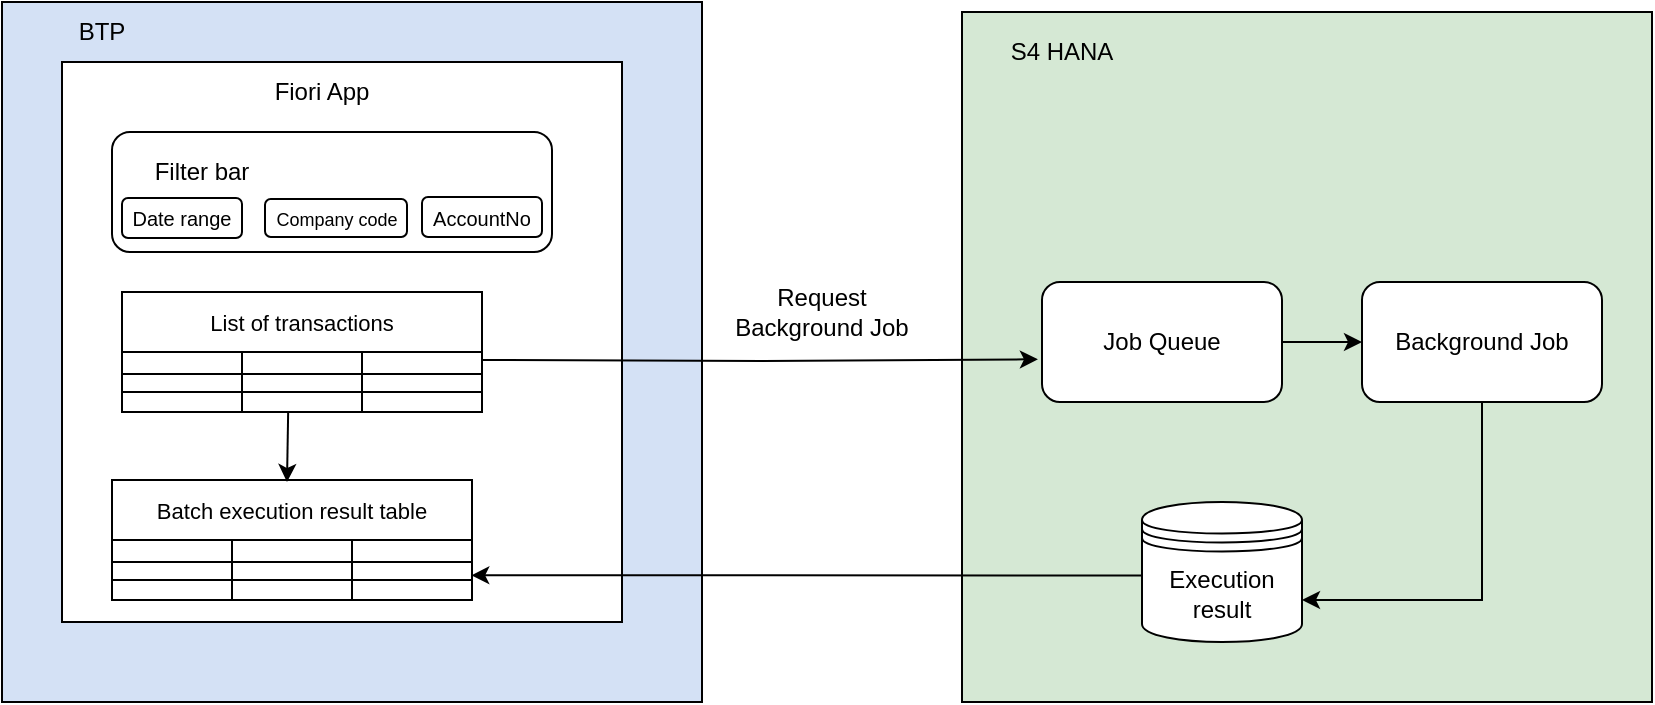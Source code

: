 <mxfile version="27.0.5">
  <diagram name="Page-1" id="sqdt7y1EYr-LxWFGgpR3">
    <mxGraphModel dx="786" dy="417" grid="1" gridSize="10" guides="1" tooltips="1" connect="1" arrows="1" fold="1" page="1" pageScale="1" pageWidth="850" pageHeight="1100" math="0" shadow="0">
      <root>
        <mxCell id="0" />
        <mxCell id="1" parent="0" />
        <mxCell id="IYYRd94oWTGOq6J_OclC-40" value="" style="whiteSpace=wrap;html=1;aspect=fixed;fillColor=#D4E1F5;" vertex="1" parent="1">
          <mxGeometry x="30" y="30" width="350" height="350" as="geometry" />
        </mxCell>
        <mxCell id="IYYRd94oWTGOq6J_OclC-1" value="" style="whiteSpace=wrap;html=1;aspect=fixed;" vertex="1" parent="1">
          <mxGeometry x="60" y="60" width="280" height="280" as="geometry" />
        </mxCell>
        <mxCell id="IYYRd94oWTGOq6J_OclC-2" value="Fiori App" style="text;html=1;align=center;verticalAlign=middle;whiteSpace=wrap;rounded=0;" vertex="1" parent="1">
          <mxGeometry x="160" y="60" width="60" height="30" as="geometry" />
        </mxCell>
        <mxCell id="IYYRd94oWTGOq6J_OclC-3" value="" style="rounded=1;whiteSpace=wrap;html=1;" vertex="1" parent="1">
          <mxGeometry x="85" y="95" width="220" height="60" as="geometry" />
        </mxCell>
        <mxCell id="IYYRd94oWTGOq6J_OclC-4" value="Filter bar" style="text;html=1;align=center;verticalAlign=middle;whiteSpace=wrap;rounded=0;" vertex="1" parent="1">
          <mxGeometry x="100" y="100" width="60" height="30" as="geometry" />
        </mxCell>
        <mxCell id="IYYRd94oWTGOq6J_OclC-5" value="&lt;font style=&quot;font-size: 10px;&quot;&gt;Date range&lt;/font&gt;" style="rounded=1;whiteSpace=wrap;html=1;" vertex="1" parent="1">
          <mxGeometry x="90" y="128" width="60" height="20" as="geometry" />
        </mxCell>
        <mxCell id="IYYRd94oWTGOq6J_OclC-7" value="&lt;font style=&quot;font-size: 9px;&quot;&gt;Company code&lt;/font&gt;" style="rounded=1;whiteSpace=wrap;html=1;" vertex="1" parent="1">
          <mxGeometry x="161.5" y="128.5" width="71" height="19" as="geometry" />
        </mxCell>
        <mxCell id="IYYRd94oWTGOq6J_OclC-8" value="&lt;font style=&quot;font-size: 10px;&quot;&gt;AccountNo&lt;/font&gt;" style="rounded=1;whiteSpace=wrap;html=1;" vertex="1" parent="1">
          <mxGeometry x="240" y="127.5" width="60" height="20" as="geometry" />
        </mxCell>
        <mxCell id="IYYRd94oWTGOq6J_OclC-12" value="List of transactions" style="shape=table;startSize=30;container=1;collapsible=0;childLayout=tableLayout;strokeColor=default;fontSize=11;" vertex="1" parent="1">
          <mxGeometry x="90" y="175" width="180" height="60" as="geometry" />
        </mxCell>
        <mxCell id="IYYRd94oWTGOq6J_OclC-13" value="" style="shape=tableRow;horizontal=0;startSize=0;swimlaneHead=0;swimlaneBody=0;strokeColor=inherit;top=0;left=0;bottom=0;right=0;collapsible=0;dropTarget=0;fillColor=none;points=[[0,0.5],[1,0.5]];portConstraint=eastwest;fontSize=16;" vertex="1" parent="IYYRd94oWTGOq6J_OclC-12">
          <mxGeometry y="30" width="180" height="11" as="geometry" />
        </mxCell>
        <mxCell id="IYYRd94oWTGOq6J_OclC-14" value="" style="shape=partialRectangle;html=1;whiteSpace=wrap;connectable=0;strokeColor=inherit;overflow=hidden;fillColor=none;top=0;left=0;bottom=0;right=0;pointerEvents=1;fontSize=16;" vertex="1" parent="IYYRd94oWTGOq6J_OclC-13">
          <mxGeometry width="60" height="11" as="geometry">
            <mxRectangle width="60" height="11" as="alternateBounds" />
          </mxGeometry>
        </mxCell>
        <mxCell id="IYYRd94oWTGOq6J_OclC-15" value="" style="shape=partialRectangle;html=1;whiteSpace=wrap;connectable=0;strokeColor=inherit;overflow=hidden;fillColor=none;top=0;left=0;bottom=0;right=0;pointerEvents=1;fontSize=16;" vertex="1" parent="IYYRd94oWTGOq6J_OclC-13">
          <mxGeometry x="60" width="60" height="11" as="geometry">
            <mxRectangle width="60" height="11" as="alternateBounds" />
          </mxGeometry>
        </mxCell>
        <mxCell id="IYYRd94oWTGOq6J_OclC-16" value="" style="shape=partialRectangle;html=1;whiteSpace=wrap;connectable=0;strokeColor=inherit;overflow=hidden;fillColor=none;top=0;left=0;bottom=0;right=0;pointerEvents=1;fontSize=16;" vertex="1" parent="IYYRd94oWTGOq6J_OclC-13">
          <mxGeometry x="120" width="60" height="11" as="geometry">
            <mxRectangle width="60" height="11" as="alternateBounds" />
          </mxGeometry>
        </mxCell>
        <mxCell id="IYYRd94oWTGOq6J_OclC-17" value="" style="shape=tableRow;horizontal=0;startSize=0;swimlaneHead=0;swimlaneBody=0;strokeColor=inherit;top=0;left=0;bottom=0;right=0;collapsible=0;dropTarget=0;fillColor=none;points=[[0,0.5],[1,0.5]];portConstraint=eastwest;fontSize=16;" vertex="1" parent="IYYRd94oWTGOq6J_OclC-12">
          <mxGeometry y="41" width="180" height="9" as="geometry" />
        </mxCell>
        <mxCell id="IYYRd94oWTGOq6J_OclC-18" value="" style="shape=partialRectangle;html=1;whiteSpace=wrap;connectable=0;strokeColor=inherit;overflow=hidden;fillColor=none;top=0;left=0;bottom=0;right=0;pointerEvents=1;fontSize=16;" vertex="1" parent="IYYRd94oWTGOq6J_OclC-17">
          <mxGeometry width="60" height="9" as="geometry">
            <mxRectangle width="60" height="9" as="alternateBounds" />
          </mxGeometry>
        </mxCell>
        <mxCell id="IYYRd94oWTGOq6J_OclC-19" value="" style="shape=partialRectangle;html=1;whiteSpace=wrap;connectable=0;strokeColor=inherit;overflow=hidden;fillColor=none;top=0;left=0;bottom=0;right=0;pointerEvents=1;fontSize=16;" vertex="1" parent="IYYRd94oWTGOq6J_OclC-17">
          <mxGeometry x="60" width="60" height="9" as="geometry">
            <mxRectangle width="60" height="9" as="alternateBounds" />
          </mxGeometry>
        </mxCell>
        <mxCell id="IYYRd94oWTGOq6J_OclC-20" value="" style="shape=partialRectangle;html=1;whiteSpace=wrap;connectable=0;strokeColor=inherit;overflow=hidden;fillColor=none;top=0;left=0;bottom=0;right=0;pointerEvents=1;fontSize=16;" vertex="1" parent="IYYRd94oWTGOq6J_OclC-17">
          <mxGeometry x="120" width="60" height="9" as="geometry">
            <mxRectangle width="60" height="9" as="alternateBounds" />
          </mxGeometry>
        </mxCell>
        <mxCell id="IYYRd94oWTGOq6J_OclC-21" value="" style="shape=tableRow;horizontal=0;startSize=0;swimlaneHead=0;swimlaneBody=0;strokeColor=inherit;top=0;left=0;bottom=0;right=0;collapsible=0;dropTarget=0;fillColor=none;points=[[0,0.5],[1,0.5]];portConstraint=eastwest;fontSize=16;" vertex="1" parent="IYYRd94oWTGOq6J_OclC-12">
          <mxGeometry y="50" width="180" height="10" as="geometry" />
        </mxCell>
        <mxCell id="IYYRd94oWTGOq6J_OclC-22" value="" style="shape=partialRectangle;html=1;whiteSpace=wrap;connectable=0;strokeColor=inherit;overflow=hidden;fillColor=none;top=0;left=0;bottom=0;right=0;pointerEvents=1;fontSize=16;" vertex="1" parent="IYYRd94oWTGOq6J_OclC-21">
          <mxGeometry width="60" height="10" as="geometry">
            <mxRectangle width="60" height="10" as="alternateBounds" />
          </mxGeometry>
        </mxCell>
        <mxCell id="IYYRd94oWTGOq6J_OclC-23" value="" style="shape=partialRectangle;html=1;whiteSpace=wrap;connectable=0;strokeColor=inherit;overflow=hidden;fillColor=none;top=0;left=0;bottom=0;right=0;pointerEvents=1;fontSize=16;" vertex="1" parent="IYYRd94oWTGOq6J_OclC-21">
          <mxGeometry x="60" width="60" height="10" as="geometry">
            <mxRectangle width="60" height="10" as="alternateBounds" />
          </mxGeometry>
        </mxCell>
        <mxCell id="IYYRd94oWTGOq6J_OclC-24" value="" style="shape=partialRectangle;html=1;whiteSpace=wrap;connectable=0;strokeColor=inherit;overflow=hidden;fillColor=none;top=0;left=0;bottom=0;right=0;pointerEvents=1;fontSize=16;" vertex="1" parent="IYYRd94oWTGOq6J_OclC-21">
          <mxGeometry x="120" width="60" height="10" as="geometry">
            <mxRectangle width="60" height="10" as="alternateBounds" />
          </mxGeometry>
        </mxCell>
        <mxCell id="IYYRd94oWTGOq6J_OclC-25" value="Batch execution result table" style="shape=table;startSize=30;container=1;collapsible=0;childLayout=tableLayout;strokeColor=default;fontSize=11;" vertex="1" parent="1">
          <mxGeometry x="85" y="269" width="180" height="60" as="geometry" />
        </mxCell>
        <mxCell id="IYYRd94oWTGOq6J_OclC-26" value="" style="shape=tableRow;horizontal=0;startSize=0;swimlaneHead=0;swimlaneBody=0;strokeColor=inherit;top=0;left=0;bottom=0;right=0;collapsible=0;dropTarget=0;fillColor=none;points=[[0,0.5],[1,0.5]];portConstraint=eastwest;fontSize=16;" vertex="1" parent="IYYRd94oWTGOq6J_OclC-25">
          <mxGeometry y="30" width="180" height="11" as="geometry" />
        </mxCell>
        <mxCell id="IYYRd94oWTGOq6J_OclC-27" value="" style="shape=partialRectangle;html=1;whiteSpace=wrap;connectable=0;strokeColor=inherit;overflow=hidden;fillColor=none;top=0;left=0;bottom=0;right=0;pointerEvents=1;fontSize=16;" vertex="1" parent="IYYRd94oWTGOq6J_OclC-26">
          <mxGeometry width="60" height="11" as="geometry">
            <mxRectangle width="60" height="11" as="alternateBounds" />
          </mxGeometry>
        </mxCell>
        <mxCell id="IYYRd94oWTGOq6J_OclC-28" value="" style="shape=partialRectangle;html=1;whiteSpace=wrap;connectable=0;strokeColor=inherit;overflow=hidden;fillColor=none;top=0;left=0;bottom=0;right=0;pointerEvents=1;fontSize=16;" vertex="1" parent="IYYRd94oWTGOq6J_OclC-26">
          <mxGeometry x="60" width="60" height="11" as="geometry">
            <mxRectangle width="60" height="11" as="alternateBounds" />
          </mxGeometry>
        </mxCell>
        <mxCell id="IYYRd94oWTGOq6J_OclC-29" value="" style="shape=partialRectangle;html=1;whiteSpace=wrap;connectable=0;strokeColor=inherit;overflow=hidden;fillColor=none;top=0;left=0;bottom=0;right=0;pointerEvents=1;fontSize=16;" vertex="1" parent="IYYRd94oWTGOq6J_OclC-26">
          <mxGeometry x="120" width="60" height="11" as="geometry">
            <mxRectangle width="60" height="11" as="alternateBounds" />
          </mxGeometry>
        </mxCell>
        <mxCell id="IYYRd94oWTGOq6J_OclC-30" value="" style="shape=tableRow;horizontal=0;startSize=0;swimlaneHead=0;swimlaneBody=0;strokeColor=inherit;top=0;left=0;bottom=0;right=0;collapsible=0;dropTarget=0;fillColor=none;points=[[0,0.5],[1,0.5]];portConstraint=eastwest;fontSize=16;" vertex="1" parent="IYYRd94oWTGOq6J_OclC-25">
          <mxGeometry y="41" width="180" height="9" as="geometry" />
        </mxCell>
        <mxCell id="IYYRd94oWTGOq6J_OclC-31" value="" style="shape=partialRectangle;html=1;whiteSpace=wrap;connectable=0;strokeColor=inherit;overflow=hidden;fillColor=none;top=0;left=0;bottom=0;right=0;pointerEvents=1;fontSize=16;" vertex="1" parent="IYYRd94oWTGOq6J_OclC-30">
          <mxGeometry width="60" height="9" as="geometry">
            <mxRectangle width="60" height="9" as="alternateBounds" />
          </mxGeometry>
        </mxCell>
        <mxCell id="IYYRd94oWTGOq6J_OclC-32" value="" style="shape=partialRectangle;html=1;whiteSpace=wrap;connectable=0;strokeColor=inherit;overflow=hidden;fillColor=none;top=0;left=0;bottom=0;right=0;pointerEvents=1;fontSize=16;" vertex="1" parent="IYYRd94oWTGOq6J_OclC-30">
          <mxGeometry x="60" width="60" height="9" as="geometry">
            <mxRectangle width="60" height="9" as="alternateBounds" />
          </mxGeometry>
        </mxCell>
        <mxCell id="IYYRd94oWTGOq6J_OclC-33" value="" style="shape=partialRectangle;html=1;whiteSpace=wrap;connectable=0;strokeColor=inherit;overflow=hidden;fillColor=none;top=0;left=0;bottom=0;right=0;pointerEvents=1;fontSize=16;" vertex="1" parent="IYYRd94oWTGOq6J_OclC-30">
          <mxGeometry x="120" width="60" height="9" as="geometry">
            <mxRectangle width="60" height="9" as="alternateBounds" />
          </mxGeometry>
        </mxCell>
        <mxCell id="IYYRd94oWTGOq6J_OclC-34" value="" style="shape=tableRow;horizontal=0;startSize=0;swimlaneHead=0;swimlaneBody=0;strokeColor=inherit;top=0;left=0;bottom=0;right=0;collapsible=0;dropTarget=0;fillColor=none;points=[[0,0.5],[1,0.5]];portConstraint=eastwest;fontSize=16;" vertex="1" parent="IYYRd94oWTGOq6J_OclC-25">
          <mxGeometry y="50" width="180" height="10" as="geometry" />
        </mxCell>
        <mxCell id="IYYRd94oWTGOq6J_OclC-35" value="" style="shape=partialRectangle;html=1;whiteSpace=wrap;connectable=0;strokeColor=inherit;overflow=hidden;fillColor=none;top=0;left=0;bottom=0;right=0;pointerEvents=1;fontSize=16;" vertex="1" parent="IYYRd94oWTGOq6J_OclC-34">
          <mxGeometry width="60" height="10" as="geometry">
            <mxRectangle width="60" height="10" as="alternateBounds" />
          </mxGeometry>
        </mxCell>
        <mxCell id="IYYRd94oWTGOq6J_OclC-36" value="" style="shape=partialRectangle;html=1;whiteSpace=wrap;connectable=0;strokeColor=inherit;overflow=hidden;fillColor=none;top=0;left=0;bottom=0;right=0;pointerEvents=1;fontSize=16;" vertex="1" parent="IYYRd94oWTGOq6J_OclC-34">
          <mxGeometry x="60" width="60" height="10" as="geometry">
            <mxRectangle width="60" height="10" as="alternateBounds" />
          </mxGeometry>
        </mxCell>
        <mxCell id="IYYRd94oWTGOq6J_OclC-37" value="" style="shape=partialRectangle;html=1;whiteSpace=wrap;connectable=0;strokeColor=inherit;overflow=hidden;fillColor=none;top=0;left=0;bottom=0;right=0;pointerEvents=1;fontSize=16;" vertex="1" parent="IYYRd94oWTGOq6J_OclC-34">
          <mxGeometry x="120" width="60" height="10" as="geometry">
            <mxRectangle width="60" height="10" as="alternateBounds" />
          </mxGeometry>
        </mxCell>
        <mxCell id="IYYRd94oWTGOq6J_OclC-39" value="" style="endArrow=classic;html=1;rounded=0;exitX=0.456;exitY=1;exitDx=0;exitDy=0;exitPerimeter=0;" edge="1" parent="1">
          <mxGeometry width="50" height="50" relative="1" as="geometry">
            <mxPoint x="173.08" y="235" as="sourcePoint" />
            <mxPoint x="172.5" y="270" as="targetPoint" />
          </mxGeometry>
        </mxCell>
        <mxCell id="IYYRd94oWTGOq6J_OclC-43" value="BTP" style="text;html=1;align=center;verticalAlign=middle;whiteSpace=wrap;rounded=0;" vertex="1" parent="1">
          <mxGeometry x="50" y="30" width="60" height="30" as="geometry" />
        </mxCell>
        <mxCell id="IYYRd94oWTGOq6J_OclC-44" value="" style="whiteSpace=wrap;html=1;aspect=fixed;fillColor=#D5E8D4;" vertex="1" parent="1">
          <mxGeometry x="510" y="35" width="345" height="345" as="geometry" />
        </mxCell>
        <mxCell id="IYYRd94oWTGOq6J_OclC-46" value="S4 HANA" style="text;html=1;align=center;verticalAlign=middle;whiteSpace=wrap;rounded=0;" vertex="1" parent="1">
          <mxGeometry x="530" y="40" width="60" height="30" as="geometry" />
        </mxCell>
        <mxCell id="IYYRd94oWTGOq6J_OclC-47" style="edgeStyle=orthogonalEdgeStyle;rounded=0;orthogonalLoop=1;jettySize=auto;html=1;entryX=0.998;entryY=-0.233;entryDx=0;entryDy=0;entryPerimeter=0;exitX=0;exitY=0.7;exitDx=0;exitDy=0;" edge="1" parent="1" source="IYYRd94oWTGOq6J_OclC-56" target="IYYRd94oWTGOq6J_OclC-34">
          <mxGeometry relative="1" as="geometry">
            <Array as="points">
              <mxPoint x="600" y="317" />
            </Array>
          </mxGeometry>
        </mxCell>
        <mxCell id="IYYRd94oWTGOq6J_OclC-49" style="edgeStyle=orthogonalEdgeStyle;rounded=0;orthogonalLoop=1;jettySize=auto;html=1;entryX=-0.017;entryY=0.644;entryDx=0;entryDy=0;entryPerimeter=0;" edge="1" parent="1" target="IYYRd94oWTGOq6J_OclC-51">
          <mxGeometry relative="1" as="geometry">
            <mxPoint x="270" y="209" as="sourcePoint" />
            <mxPoint x="510" y="210" as="targetPoint" />
          </mxGeometry>
        </mxCell>
        <mxCell id="IYYRd94oWTGOq6J_OclC-50" value="Request Background Job" style="text;html=1;align=center;verticalAlign=middle;whiteSpace=wrap;rounded=0;" vertex="1" parent="1">
          <mxGeometry x="390" y="170" width="100" height="30" as="geometry" />
        </mxCell>
        <mxCell id="IYYRd94oWTGOq6J_OclC-54" value="" style="edgeStyle=orthogonalEdgeStyle;rounded=0;orthogonalLoop=1;jettySize=auto;html=1;" edge="1" parent="1" source="IYYRd94oWTGOq6J_OclC-51" target="IYYRd94oWTGOq6J_OclC-53">
          <mxGeometry relative="1" as="geometry" />
        </mxCell>
        <mxCell id="IYYRd94oWTGOq6J_OclC-51" value="Job Queue" style="rounded=1;whiteSpace=wrap;html=1;" vertex="1" parent="1">
          <mxGeometry x="550" y="170" width="120" height="60" as="geometry" />
        </mxCell>
        <mxCell id="IYYRd94oWTGOq6J_OclC-58" style="edgeStyle=orthogonalEdgeStyle;rounded=0;orthogonalLoop=1;jettySize=auto;html=1;entryX=1;entryY=0.7;entryDx=0;entryDy=0;exitX=0.5;exitY=1;exitDx=0;exitDy=0;" edge="1" parent="1" source="IYYRd94oWTGOq6J_OclC-53" target="IYYRd94oWTGOq6J_OclC-56">
          <mxGeometry relative="1" as="geometry" />
        </mxCell>
        <mxCell id="IYYRd94oWTGOq6J_OclC-53" value="Background Job" style="rounded=1;whiteSpace=wrap;html=1;" vertex="1" parent="1">
          <mxGeometry x="710" y="170" width="120" height="60" as="geometry" />
        </mxCell>
        <mxCell id="IYYRd94oWTGOq6J_OclC-56" value="Execution result" style="shape=datastore;whiteSpace=wrap;html=1;" vertex="1" parent="1">
          <mxGeometry x="600" y="280" width="80" height="70" as="geometry" />
        </mxCell>
      </root>
    </mxGraphModel>
  </diagram>
</mxfile>
